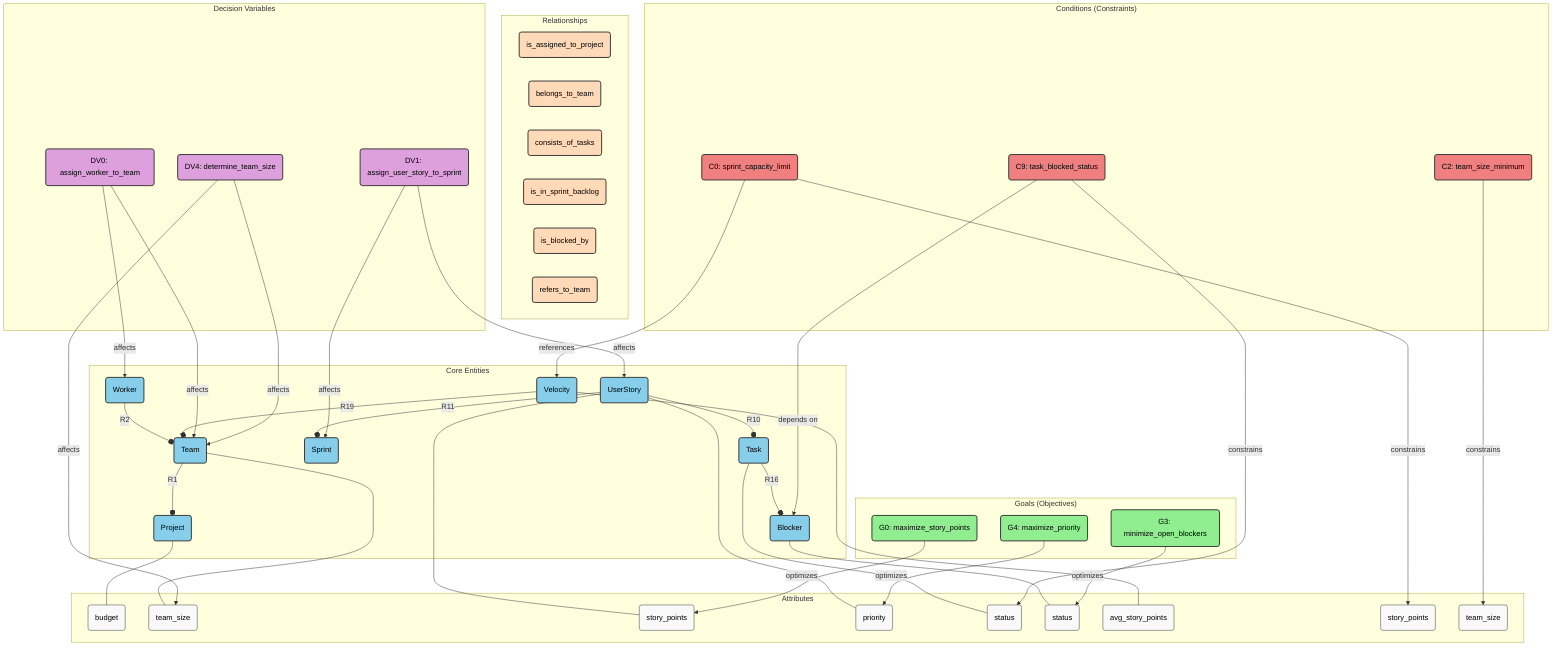 %% SCRUM Optimization Domain Model Visualization
%% This is a representative subset to ensure readability.

graph TD
    %% -------------------------------------------
    %% 1. Style Definitions
    %% -------------------------------------------
    classDef entityStyle fill:#87CEEB,stroke:#333,stroke-width:2px,color:#000
    classDef attributeStyle fill:#f9f9f9,stroke:#333,stroke-width:1px,color:#000
    classDef relationStyle fill:#FFDAB9,stroke:#333,stroke-width:2px,color:#000
    classDef goalStyle fill:#90EE90,stroke:#333,stroke-width:2px,color:#000
    classDef conditionStyle fill:#F08080,stroke:#333,stroke-width:2px,color:#000
    classDef dvStyle fill:#DDA0DD,stroke:#333,stroke-width:2px,color:#000

    %% -------------------------------------------
    %% 2. Node Declarations
    %% -------------------------------------------

    %% Entities (Blue)
    subgraph "Core Entities"
        E0(Project)
        E1(Team)
        E2(Worker)
        E9(Sprint)
        E17(UserStory)
        E18(Task)
        E20(Blocker)
        E22(Velocity)
    end

    %% Attributes (White) - Duplicated for clarity
    subgraph "Attributes"
        E0_A5(budget)
        E1_A2(team_size)
        E17_A5(story_points)
        E17_A4(priority)
        E18_A3(status)
        E20_A4(status)
        E22_A2(avg_story_points)
        
        %% Duplicates for cleaner lines
        E17_A5_dup(story_points)
        E1_A2_dup(team_size)
    end

    %% Relations (Orange)
    subgraph "Relationships"
        R1(is_assigned_to_project)
        R2(belongs_to_team)
        R10(consists_of_tasks)
        R11(is_in_sprint_backlog)
        R16(is_blocked_by)
        R19(refers_to_team)
    end

    %% Goals (Green)
    subgraph "Goals (Objectives)"
        G0(G0: maximize_story_points)
        G3(G3: minimize_open_blockers)
        G4(G4: maximize_priority)
    end
    
    %% Conditions (Red)
    subgraph "Conditions (Constraints)"
        C0(C0: sprint_capacity_limit)
        C2(C2: team_size_minimum)
        C9(C9: task_blocked_status)
    end

    %% Decision Variables (Purple)
    subgraph "Decision Variables"
        DV0(DV0: assign_worker_to_team)
        DV1(DV1: assign_user_story_to_sprint)
        DV4(DV4: determine_team_size)
    end
    
    %% -------------------------------------------
    %% 3. Class Assignments
    %% -------------------------------------------
    class E0,E1,E2,E9,E17,E18,E20,E22 entityStyle;
    class E0_A5,E1_A2,E17_A5,E17_A4,E18_A3,E20_A4,E22_A2,E17_A5_dup,E1_A2_dup attributeStyle;
    class R1,R2,R10,R11,R16,R19 relationStyle;
    class G0,G3,G4 goalStyle;
    class C0,C2,C9 conditionStyle;
    class DV0,DV1,DV4 dvStyle;
    
    %% -------------------------------------------
    %% 4. Connections (Links)
    %% -------------------------------------------

    %% Entity <--> Attribute Connections
    E0 --- E0_A5
    E1 --- E1_A2
    E17 --- E17_A5 & E17_A4
    E18 --- E18_A3
    E20 --- E20_A4
    E22 --- E22_A2
    
    %% Entity <--> Relation <--> Entity Connections
    E1 -- R1 --o E0
    E2 -- R2 --o E1
    E17 -- R10 --o E18
    E17 -- R11 --o E9
    E18 -- R16 --o E20
    E22 -- R19 --o E1

    %% Goals <--> Entity/Attribute Connections
    G0 -- "optimizes" --> E17_A5
    G3 -- "optimizes" --> E20_A4
    G4 -- "optimizes" --> E17_A4

    %% Conditions <--> Entity/Attribute Connections
    C0 -- "constrains" --> E17_A5_dup
    C0 -- "references" --> E22
    C2 -- "constrains" --> E1_A2_dup
    C9 -- "constrains" --> E18_A3
    C9 -- "depends on" --> E20
    
    %% Decision Variables <--> Entity Connections
    DV0 -- "affects" --> E1 & E2
    DV1 -- "affects" --> E17 & E9
    DV4 -- "affects" --> E1 & E1_A2